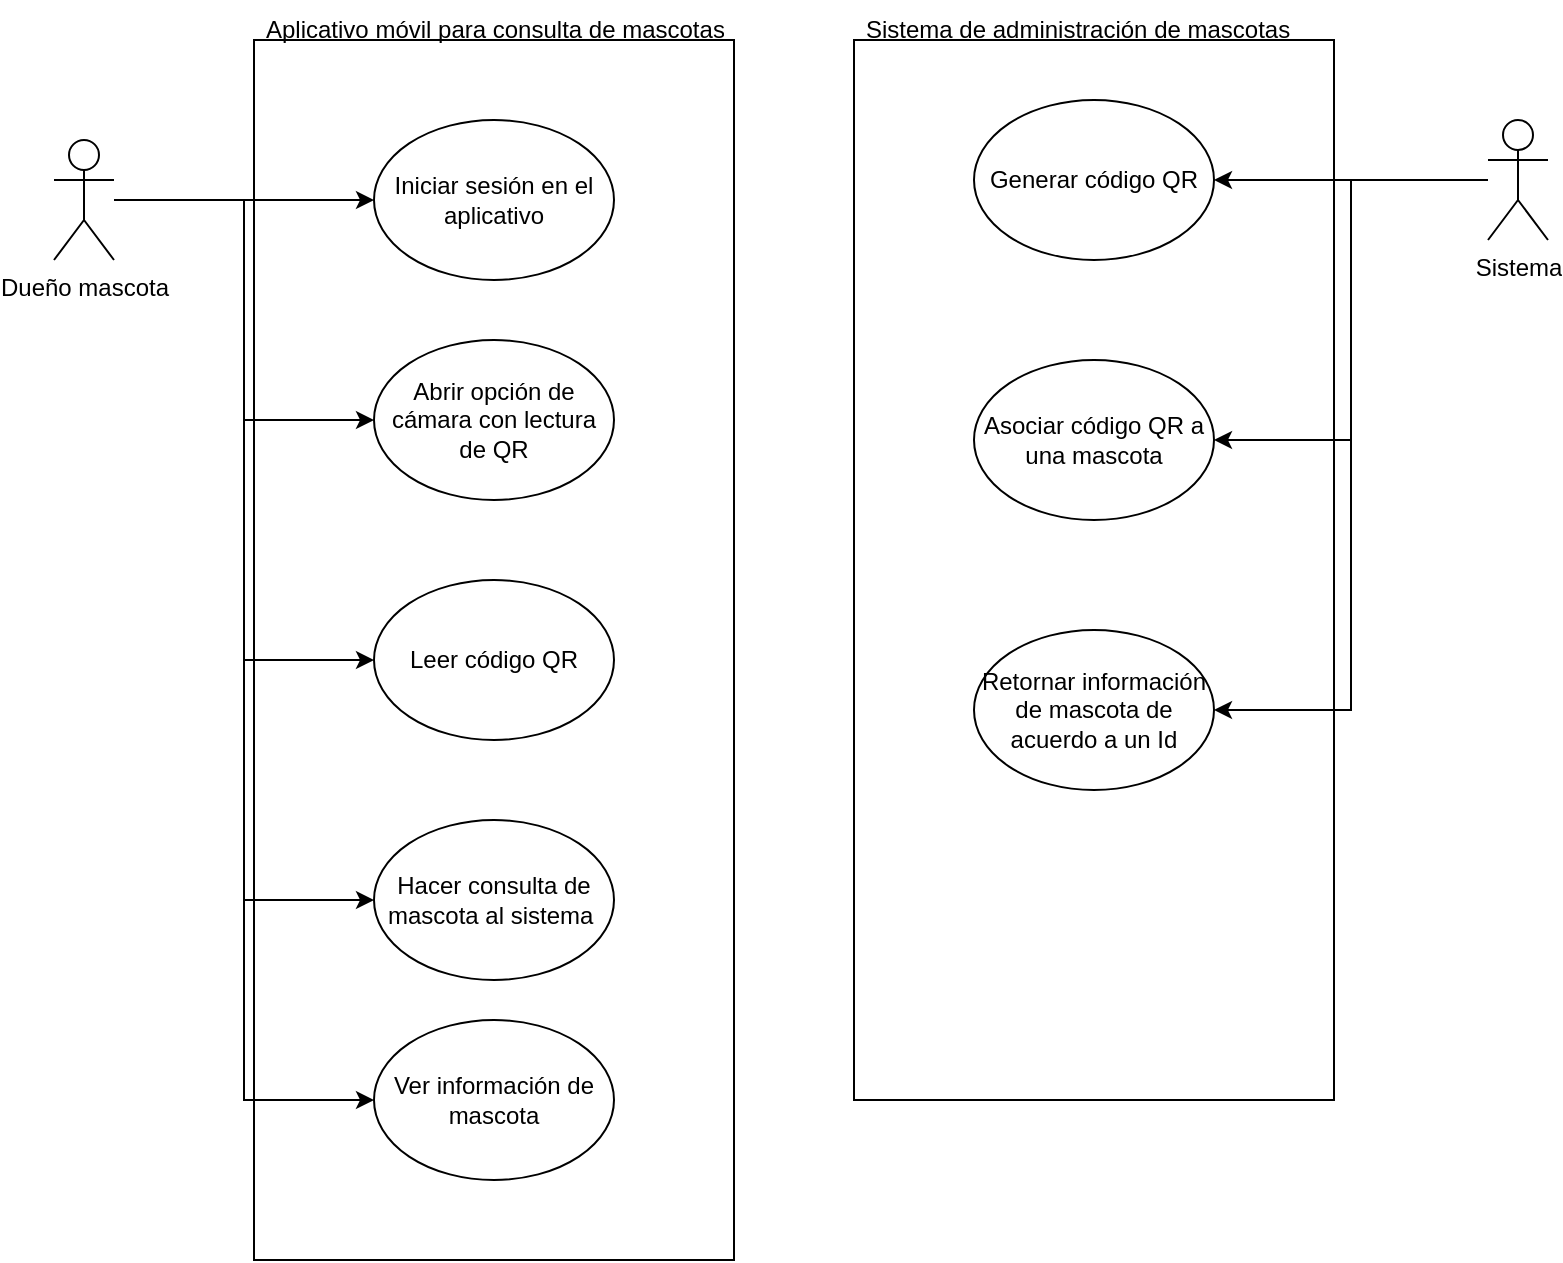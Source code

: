 <mxfile version="21.2.9" type="github">
  <diagram name="Página-1" id="ZNEF9aSeuNSlnfXbFdST">
    <mxGraphModel dx="1257" dy="646" grid="1" gridSize="10" guides="1" tooltips="1" connect="1" arrows="1" fold="1" page="1" pageScale="1" pageWidth="827" pageHeight="1169" math="0" shadow="0">
      <root>
        <mxCell id="0" />
        <mxCell id="1" parent="0" />
        <mxCell id="G0IQaKaEF_VKQMYPkuwB-4" value="" style="rounded=0;whiteSpace=wrap;html=1;" vertex="1" parent="1">
          <mxGeometry x="180" y="30" width="240" height="610" as="geometry" />
        </mxCell>
        <mxCell id="G0IQaKaEF_VKQMYPkuwB-13" style="edgeStyle=orthogonalEdgeStyle;rounded=0;orthogonalLoop=1;jettySize=auto;html=1;entryX=0;entryY=0.5;entryDx=0;entryDy=0;" edge="1" parent="1" source="G0IQaKaEF_VKQMYPkuwB-1" target="G0IQaKaEF_VKQMYPkuwB-12">
          <mxGeometry relative="1" as="geometry" />
        </mxCell>
        <mxCell id="G0IQaKaEF_VKQMYPkuwB-15" style="edgeStyle=orthogonalEdgeStyle;rounded=0;orthogonalLoop=1;jettySize=auto;html=1;entryX=0;entryY=0.5;entryDx=0;entryDy=0;" edge="1" parent="1" source="G0IQaKaEF_VKQMYPkuwB-1" target="G0IQaKaEF_VKQMYPkuwB-14">
          <mxGeometry relative="1" as="geometry" />
        </mxCell>
        <mxCell id="G0IQaKaEF_VKQMYPkuwB-17" style="edgeStyle=orthogonalEdgeStyle;rounded=0;orthogonalLoop=1;jettySize=auto;html=1;entryX=0;entryY=0.5;entryDx=0;entryDy=0;" edge="1" parent="1" source="G0IQaKaEF_VKQMYPkuwB-1" target="G0IQaKaEF_VKQMYPkuwB-16">
          <mxGeometry relative="1" as="geometry" />
        </mxCell>
        <mxCell id="G0IQaKaEF_VKQMYPkuwB-26" style="edgeStyle=orthogonalEdgeStyle;rounded=0;orthogonalLoop=1;jettySize=auto;html=1;entryX=0;entryY=0.5;entryDx=0;entryDy=0;" edge="1" parent="1" source="G0IQaKaEF_VKQMYPkuwB-1" target="G0IQaKaEF_VKQMYPkuwB-25">
          <mxGeometry relative="1" as="geometry" />
        </mxCell>
        <mxCell id="G0IQaKaEF_VKQMYPkuwB-31" style="edgeStyle=orthogonalEdgeStyle;rounded=0;orthogonalLoop=1;jettySize=auto;html=1;entryX=0;entryY=0.5;entryDx=0;entryDy=0;" edge="1" parent="1" source="G0IQaKaEF_VKQMYPkuwB-1" target="G0IQaKaEF_VKQMYPkuwB-30">
          <mxGeometry relative="1" as="geometry" />
        </mxCell>
        <mxCell id="G0IQaKaEF_VKQMYPkuwB-1" value="Dueño mascota" style="shape=umlActor;verticalLabelPosition=bottom;verticalAlign=top;html=1;outlineConnect=0;" vertex="1" parent="1">
          <mxGeometry x="80" y="80" width="30" height="60" as="geometry" />
        </mxCell>
        <mxCell id="G0IQaKaEF_VKQMYPkuwB-8" value="Aplicativo móvil para consulta de mascotas" style="text;strokeColor=none;fillColor=none;align=left;verticalAlign=middle;spacingLeft=4;spacingRight=4;overflow=hidden;points=[[0,0.5],[1,0.5]];portConstraint=eastwest;rotatable=0;whiteSpace=wrap;html=1;" vertex="1" parent="1">
          <mxGeometry x="180" y="10" width="260" height="30" as="geometry" />
        </mxCell>
        <mxCell id="G0IQaKaEF_VKQMYPkuwB-12" value="Iniciar sesión en el aplicativo" style="ellipse;whiteSpace=wrap;html=1;" vertex="1" parent="1">
          <mxGeometry x="240" y="70" width="120" height="80" as="geometry" />
        </mxCell>
        <mxCell id="G0IQaKaEF_VKQMYPkuwB-14" value="Abrir opción de cámara con lectura de QR" style="ellipse;whiteSpace=wrap;html=1;" vertex="1" parent="1">
          <mxGeometry x="240" y="180" width="120" height="80" as="geometry" />
        </mxCell>
        <mxCell id="G0IQaKaEF_VKQMYPkuwB-16" value="Leer código QR" style="ellipse;whiteSpace=wrap;html=1;" vertex="1" parent="1">
          <mxGeometry x="240" y="300" width="120" height="80" as="geometry" />
        </mxCell>
        <mxCell id="G0IQaKaEF_VKQMYPkuwB-18" value="" style="rounded=0;whiteSpace=wrap;html=1;" vertex="1" parent="1">
          <mxGeometry x="480" y="30" width="240" height="530" as="geometry" />
        </mxCell>
        <mxCell id="G0IQaKaEF_VKQMYPkuwB-20" value="Generar código QR" style="ellipse;whiteSpace=wrap;html=1;" vertex="1" parent="1">
          <mxGeometry x="540" y="60" width="120" height="80" as="geometry" />
        </mxCell>
        <mxCell id="G0IQaKaEF_VKQMYPkuwB-22" style="edgeStyle=orthogonalEdgeStyle;rounded=0;orthogonalLoop=1;jettySize=auto;html=1;entryX=1;entryY=0.5;entryDx=0;entryDy=0;" edge="1" parent="1" source="G0IQaKaEF_VKQMYPkuwB-21" target="G0IQaKaEF_VKQMYPkuwB-20">
          <mxGeometry relative="1" as="geometry" />
        </mxCell>
        <mxCell id="G0IQaKaEF_VKQMYPkuwB-24" style="edgeStyle=orthogonalEdgeStyle;rounded=0;orthogonalLoop=1;jettySize=auto;html=1;entryX=1;entryY=0.5;entryDx=0;entryDy=0;" edge="1" parent="1" source="G0IQaKaEF_VKQMYPkuwB-21" target="G0IQaKaEF_VKQMYPkuwB-23">
          <mxGeometry relative="1" as="geometry" />
        </mxCell>
        <mxCell id="G0IQaKaEF_VKQMYPkuwB-28" style="edgeStyle=orthogonalEdgeStyle;rounded=0;orthogonalLoop=1;jettySize=auto;html=1;entryX=1;entryY=0.5;entryDx=0;entryDy=0;" edge="1" parent="1" source="G0IQaKaEF_VKQMYPkuwB-21" target="G0IQaKaEF_VKQMYPkuwB-27">
          <mxGeometry relative="1" as="geometry" />
        </mxCell>
        <mxCell id="G0IQaKaEF_VKQMYPkuwB-21" value="Sistema" style="shape=umlActor;verticalLabelPosition=bottom;verticalAlign=top;html=1;outlineConnect=0;" vertex="1" parent="1">
          <mxGeometry x="797" y="70" width="30" height="60" as="geometry" />
        </mxCell>
        <mxCell id="G0IQaKaEF_VKQMYPkuwB-23" value="Asociar código QR a una mascota" style="ellipse;whiteSpace=wrap;html=1;" vertex="1" parent="1">
          <mxGeometry x="540" y="190" width="120" height="80" as="geometry" />
        </mxCell>
        <mxCell id="G0IQaKaEF_VKQMYPkuwB-25" value="Ver información de mascota" style="ellipse;whiteSpace=wrap;html=1;" vertex="1" parent="1">
          <mxGeometry x="240" y="520" width="120" height="80" as="geometry" />
        </mxCell>
        <mxCell id="G0IQaKaEF_VKQMYPkuwB-27" value="Retornar información de mascota de acuerdo a un Id" style="ellipse;whiteSpace=wrap;html=1;" vertex="1" parent="1">
          <mxGeometry x="540" y="325" width="120" height="80" as="geometry" />
        </mxCell>
        <mxCell id="G0IQaKaEF_VKQMYPkuwB-29" value="Sistema de administración de mascotas" style="text;strokeColor=none;fillColor=none;align=left;verticalAlign=middle;spacingLeft=4;spacingRight=4;overflow=hidden;points=[[0,0.5],[1,0.5]];portConstraint=eastwest;rotatable=0;whiteSpace=wrap;html=1;" vertex="1" parent="1">
          <mxGeometry x="480" y="10" width="260" height="30" as="geometry" />
        </mxCell>
        <mxCell id="G0IQaKaEF_VKQMYPkuwB-30" value="Hacer consulta de mascota al sistema&amp;nbsp;" style="ellipse;whiteSpace=wrap;html=1;" vertex="1" parent="1">
          <mxGeometry x="240" y="420" width="120" height="80" as="geometry" />
        </mxCell>
      </root>
    </mxGraphModel>
  </diagram>
</mxfile>
